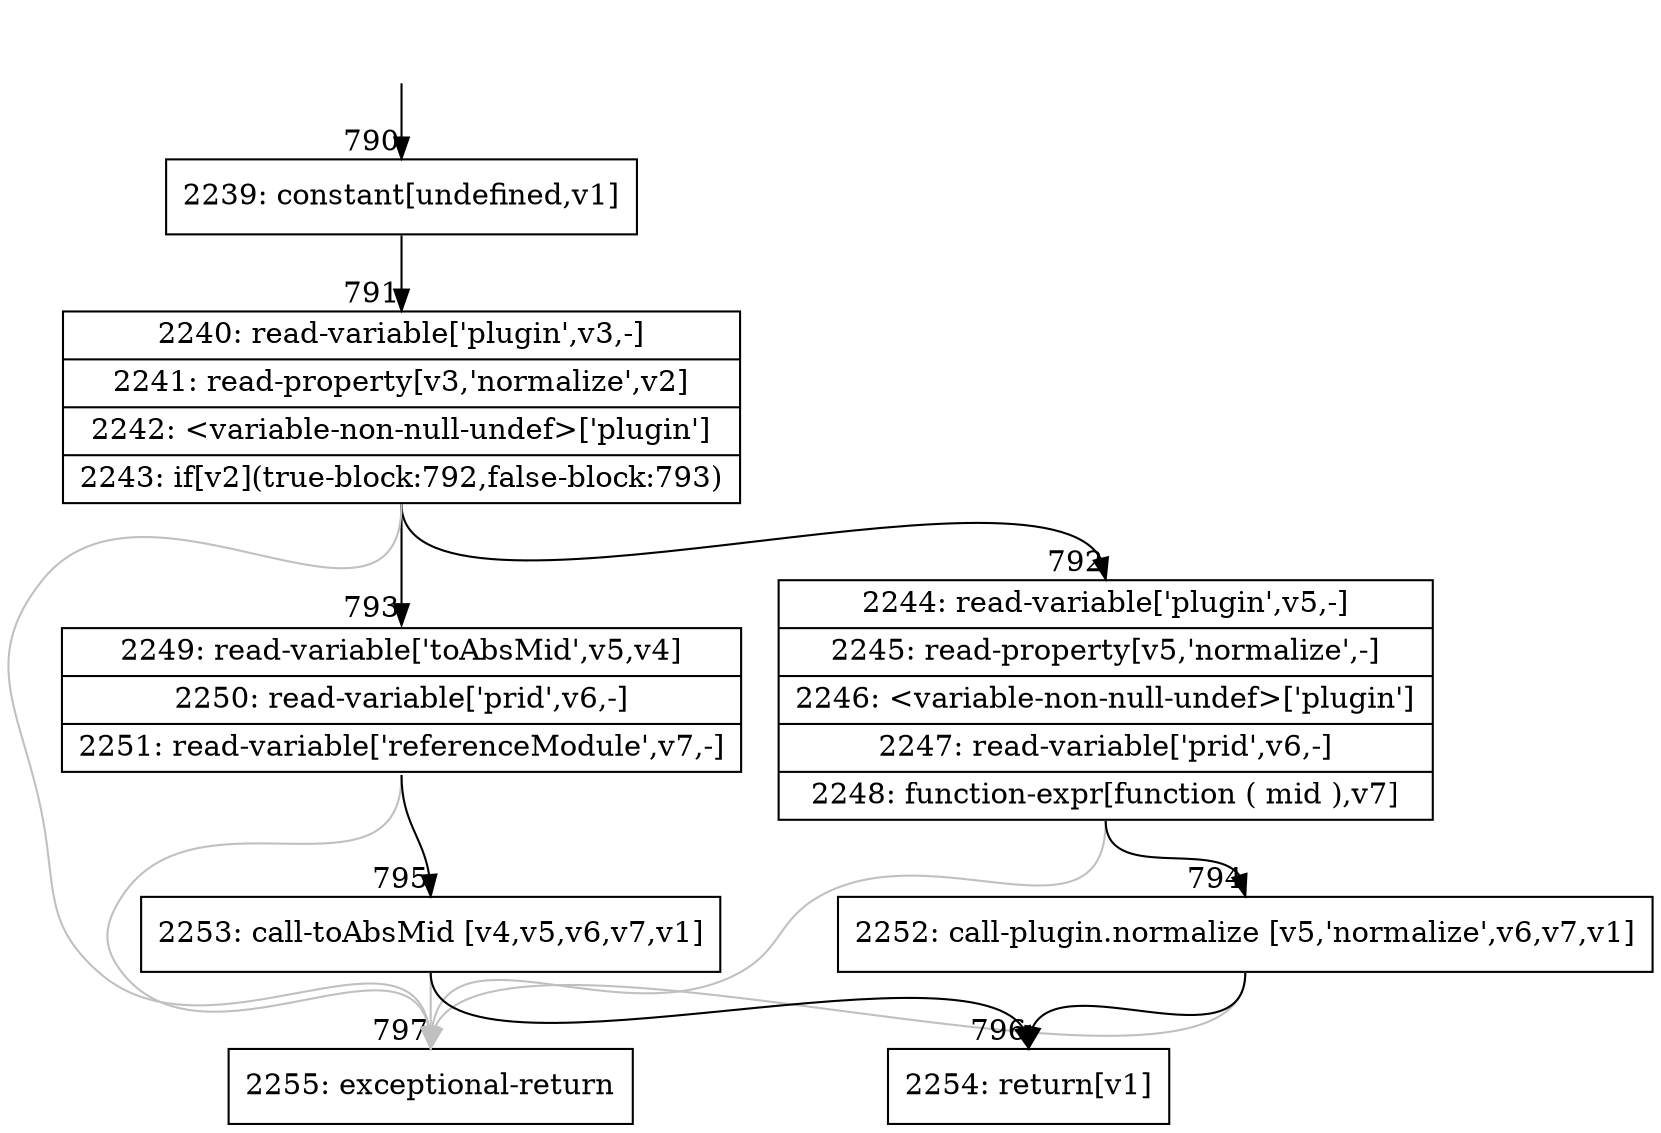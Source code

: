 digraph {
rankdir="TD"
BB_entry59[shape=none,label=""];
BB_entry59 -> BB790 [tailport=s, headport=n, headlabel="    790"]
BB790 [shape=record label="{2239: constant[undefined,v1]}" ] 
BB790 -> BB791 [tailport=s, headport=n, headlabel="      791"]
BB791 [shape=record label="{2240: read-variable['plugin',v3,-]|2241: read-property[v3,'normalize',v2]|2242: \<variable-non-null-undef\>['plugin']|2243: if[v2](true-block:792,false-block:793)}" ] 
BB791 -> BB792 [tailport=s, headport=n, headlabel="      792"]
BB791 -> BB793 [tailport=s, headport=n, headlabel="      793"]
BB791 -> BB797 [tailport=s, headport=n, color=gray, headlabel="      797"]
BB792 [shape=record label="{2244: read-variable['plugin',v5,-]|2245: read-property[v5,'normalize',-]|2246: \<variable-non-null-undef\>['plugin']|2247: read-variable['prid',v6,-]|2248: function-expr[function ( mid ),v7]}" ] 
BB792 -> BB794 [tailport=s, headport=n, headlabel="      794"]
BB792 -> BB797 [tailport=s, headport=n, color=gray]
BB793 [shape=record label="{2249: read-variable['toAbsMid',v5,v4]|2250: read-variable['prid',v6,-]|2251: read-variable['referenceModule',v7,-]}" ] 
BB793 -> BB795 [tailport=s, headport=n, headlabel="      795"]
BB793 -> BB797 [tailport=s, headport=n, color=gray]
BB794 [shape=record label="{2252: call-plugin.normalize [v5,'normalize',v6,v7,v1]}" ] 
BB794 -> BB796 [tailport=s, headport=n, headlabel="      796"]
BB794 -> BB797 [tailport=s, headport=n, color=gray]
BB795 [shape=record label="{2253: call-toAbsMid [v4,v5,v6,v7,v1]}" ] 
BB795 -> BB796 [tailport=s, headport=n]
BB795 -> BB797 [tailport=s, headport=n, color=gray]
BB796 [shape=record label="{2254: return[v1]}" ] 
BB797 [shape=record label="{2255: exceptional-return}" ] 
//#$~ 1055
}
